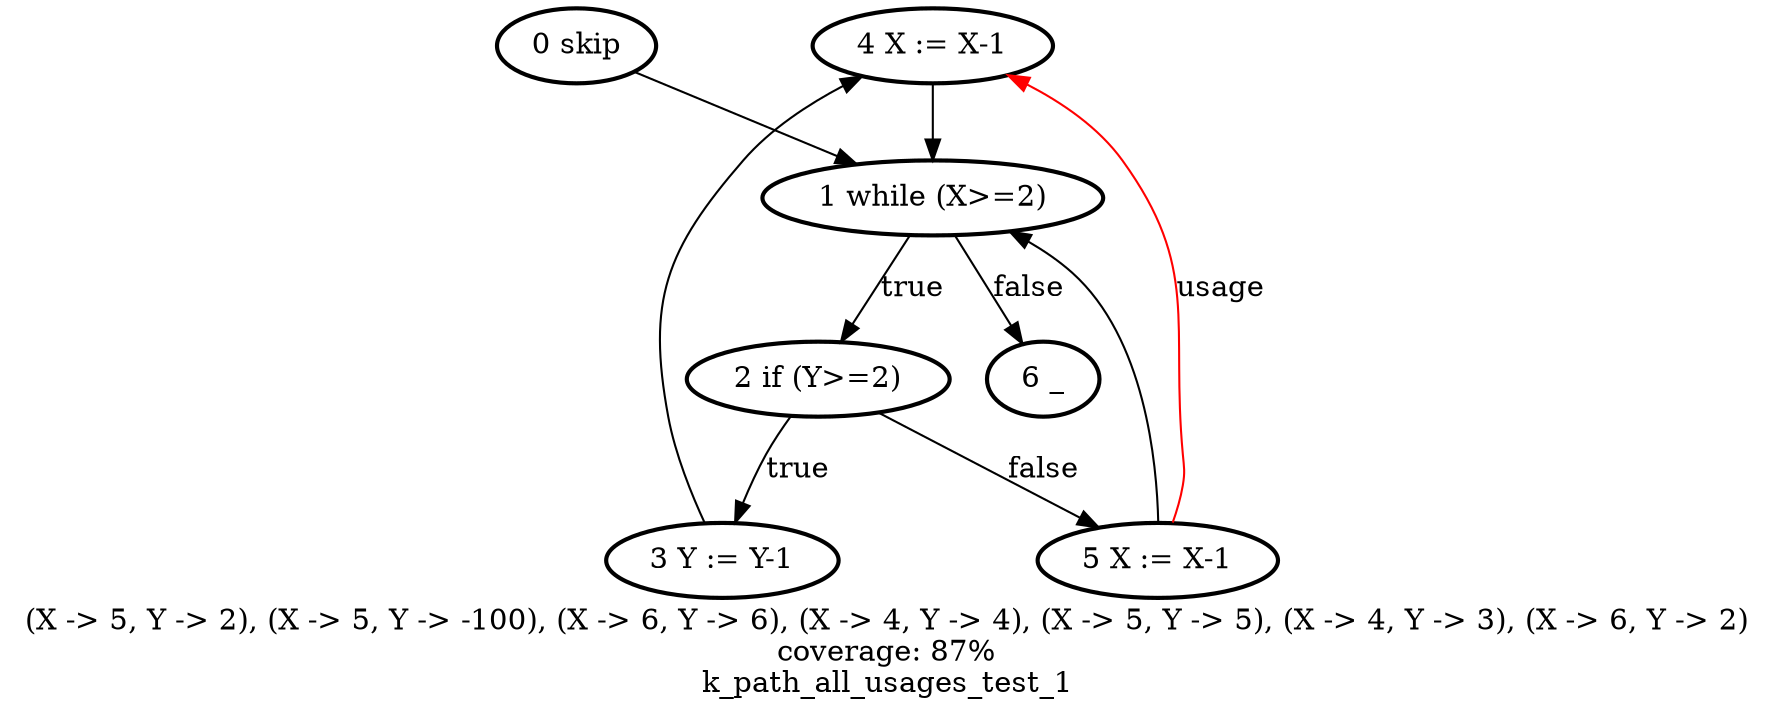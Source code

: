 digraph k_path_all_usages_test_1 {
	label = "(X -> 5, Y -> 2), (X -> 5, Y -> -100), (X -> 6, Y -> 6), (X -> 4, Y -> 4), (X -> 5, Y -> 5), (X -> 4, Y -> 3), (X -> 6, Y -> 2)
coverage: 87%
k_path_all_usages_test_1"
	"4 X := X-1" -> "1 while (X>=2)"
	"2 if (Y>=2)" -> "5 X := X-1" [label = false]
	"1 while (X>=2)" -> "2 if (Y>=2)" [label = true]
	"4 X := X-1" [style = bold]
	"2 if (Y>=2)" -> "3 Y := Y-1" [label = true]
	"3 Y := Y-1" [style = bold]
	"5 X := X-1" -> "1 while (X>=2)"
	"3 Y := Y-1" -> "4 X := X-1"
	"5 X := X-1" [style = bold]
	"2 if (Y>=2)" [style = bold]
	"6 _" [style = bold]
	"1 while (X>=2)" [style = bold]
	"0 skip" [style = bold]
	"0 skip" -> "1 while (X>=2)"
	"1 while (X>=2)" -> "6 _" [label = false]
	"5 X := X-1" -> "4 X := X-1" [label = usage, color = red]
}